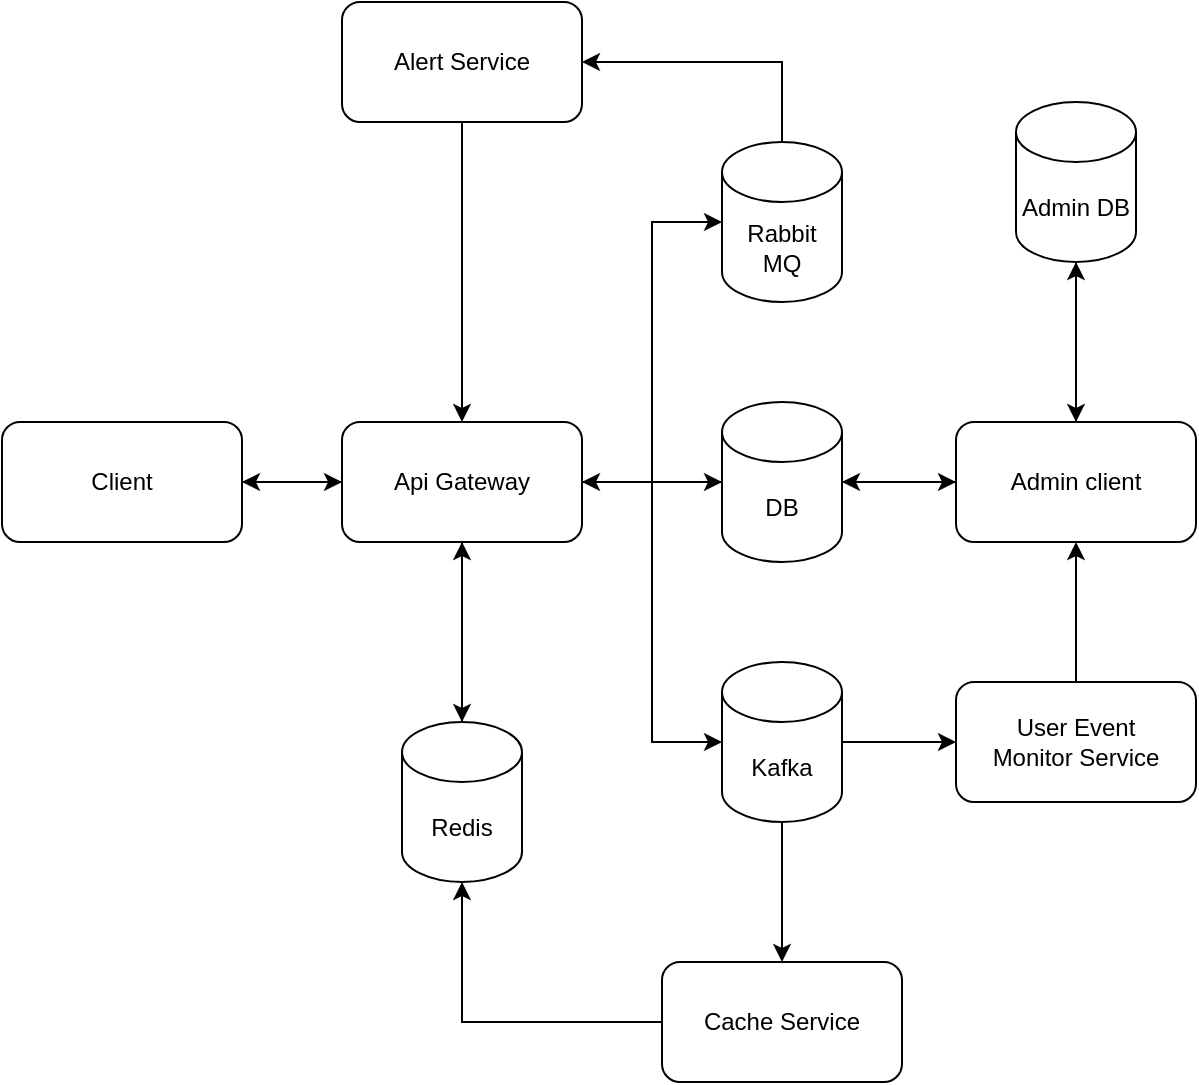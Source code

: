 <mxfile version="24.7.7">
  <diagram name="페이지-1" id="CHRf9KIFldmfQ6KkUF35">
    <mxGraphModel dx="1173" dy="770" grid="1" gridSize="10" guides="1" tooltips="1" connect="1" arrows="1" fold="1" page="1" pageScale="1" pageWidth="827" pageHeight="1169" math="0" shadow="0">
      <root>
        <mxCell id="0" />
        <mxCell id="1" parent="0" />
        <mxCell id="qqJ8E_7XKEZBkvZXlv93-3" style="edgeStyle=orthogonalEdgeStyle;rounded=0;orthogonalLoop=1;jettySize=auto;html=1;" edge="1" parent="1" source="qqJ8E_7XKEZBkvZXlv93-1" target="qqJ8E_7XKEZBkvZXlv93-4">
          <mxGeometry relative="1" as="geometry">
            <mxPoint x="560" y="400" as="targetPoint" />
            <Array as="points">
              <mxPoint x="520" y="400" />
              <mxPoint x="520" y="400" />
            </Array>
          </mxGeometry>
        </mxCell>
        <mxCell id="qqJ8E_7XKEZBkvZXlv93-1" value="Client" style="rounded=1;whiteSpace=wrap;html=1;" vertex="1" parent="1">
          <mxGeometry x="350" y="370" width="120" height="60" as="geometry" />
        </mxCell>
        <mxCell id="qqJ8E_7XKEZBkvZXlv93-13" style="edgeStyle=orthogonalEdgeStyle;rounded=0;orthogonalLoop=1;jettySize=auto;html=1;" edge="1" parent="1" source="qqJ8E_7XKEZBkvZXlv93-4" target="qqJ8E_7XKEZBkvZXlv93-12">
          <mxGeometry relative="1" as="geometry" />
        </mxCell>
        <mxCell id="qqJ8E_7XKEZBkvZXlv93-25" style="edgeStyle=orthogonalEdgeStyle;rounded=0;orthogonalLoop=1;jettySize=auto;html=1;entryX=1;entryY=0.5;entryDx=0;entryDy=0;" edge="1" parent="1" source="qqJ8E_7XKEZBkvZXlv93-4" target="qqJ8E_7XKEZBkvZXlv93-1">
          <mxGeometry relative="1" as="geometry" />
        </mxCell>
        <mxCell id="qqJ8E_7XKEZBkvZXlv93-4" value="Api Gateway" style="rounded=1;whiteSpace=wrap;html=1;" vertex="1" parent="1">
          <mxGeometry x="520" y="370" width="120" height="60" as="geometry" />
        </mxCell>
        <mxCell id="qqJ8E_7XKEZBkvZXlv93-14" style="edgeStyle=orthogonalEdgeStyle;rounded=0;orthogonalLoop=1;jettySize=auto;html=1;" edge="1" parent="1" source="qqJ8E_7XKEZBkvZXlv93-8" target="qqJ8E_7XKEZBkvZXlv93-15">
          <mxGeometry relative="1" as="geometry">
            <mxPoint x="840" y="330" as="targetPoint" />
          </mxGeometry>
        </mxCell>
        <mxCell id="qqJ8E_7XKEZBkvZXlv93-47" style="edgeStyle=orthogonalEdgeStyle;rounded=0;orthogonalLoop=1;jettySize=auto;html=1;entryX=0.5;entryY=0;entryDx=0;entryDy=0;" edge="1" parent="1" source="qqJ8E_7XKEZBkvZXlv93-8" target="qqJ8E_7XKEZBkvZXlv93-38">
          <mxGeometry relative="1" as="geometry" />
        </mxCell>
        <mxCell id="qqJ8E_7XKEZBkvZXlv93-8" value="Kafka" style="shape=cylinder3;whiteSpace=wrap;html=1;boundedLbl=1;backgroundOutline=1;size=15;" vertex="1" parent="1">
          <mxGeometry x="710" y="490" width="60" height="80" as="geometry" />
        </mxCell>
        <mxCell id="qqJ8E_7XKEZBkvZXlv93-16" style="edgeStyle=orthogonalEdgeStyle;rounded=0;orthogonalLoop=1;jettySize=auto;html=1;" edge="1" parent="1" source="qqJ8E_7XKEZBkvZXlv93-10" target="qqJ8E_7XKEZBkvZXlv93-17">
          <mxGeometry relative="1" as="geometry">
            <mxPoint x="590" y="190" as="targetPoint" />
            <Array as="points">
              <mxPoint x="740" y="190" />
            </Array>
          </mxGeometry>
        </mxCell>
        <mxCell id="qqJ8E_7XKEZBkvZXlv93-10" value="Rabbit&lt;div&gt;MQ&lt;/div&gt;" style="shape=cylinder3;whiteSpace=wrap;html=1;boundedLbl=1;backgroundOutline=1;size=15;" vertex="1" parent="1">
          <mxGeometry x="710" y="230" width="60" height="80" as="geometry" />
        </mxCell>
        <mxCell id="qqJ8E_7XKEZBkvZXlv93-11" style="edgeStyle=orthogonalEdgeStyle;rounded=0;orthogonalLoop=1;jettySize=auto;html=1;entryX=0;entryY=0.5;entryDx=0;entryDy=0;entryPerimeter=0;" edge="1" parent="1" source="qqJ8E_7XKEZBkvZXlv93-4" target="qqJ8E_7XKEZBkvZXlv93-10">
          <mxGeometry relative="1" as="geometry" />
        </mxCell>
        <mxCell id="qqJ8E_7XKEZBkvZXlv93-24" style="edgeStyle=orthogonalEdgeStyle;rounded=0;orthogonalLoop=1;jettySize=auto;html=1;entryX=1;entryY=0.5;entryDx=0;entryDy=0;" edge="1" parent="1" source="qqJ8E_7XKEZBkvZXlv93-12" target="qqJ8E_7XKEZBkvZXlv93-4">
          <mxGeometry relative="1" as="geometry" />
        </mxCell>
        <mxCell id="qqJ8E_7XKEZBkvZXlv93-30" style="edgeStyle=orthogonalEdgeStyle;rounded=0;orthogonalLoop=1;jettySize=auto;html=1;entryX=0;entryY=0.5;entryDx=0;entryDy=0;" edge="1" parent="1" source="qqJ8E_7XKEZBkvZXlv93-12" target="qqJ8E_7XKEZBkvZXlv93-20">
          <mxGeometry relative="1" as="geometry" />
        </mxCell>
        <mxCell id="qqJ8E_7XKEZBkvZXlv93-12" value="DB" style="shape=cylinder3;whiteSpace=wrap;html=1;boundedLbl=1;backgroundOutline=1;size=15;" vertex="1" parent="1">
          <mxGeometry x="710" y="360" width="60" height="80" as="geometry" />
        </mxCell>
        <mxCell id="qqJ8E_7XKEZBkvZXlv93-19" style="edgeStyle=orthogonalEdgeStyle;rounded=0;orthogonalLoop=1;jettySize=auto;html=1;" edge="1" parent="1" source="qqJ8E_7XKEZBkvZXlv93-15" target="qqJ8E_7XKEZBkvZXlv93-20">
          <mxGeometry relative="1" as="geometry">
            <mxPoint x="1010" y="330" as="targetPoint" />
          </mxGeometry>
        </mxCell>
        <mxCell id="qqJ8E_7XKEZBkvZXlv93-15" value="User Event&lt;br&gt;Monitor Service" style="rounded=1;whiteSpace=wrap;html=1;" vertex="1" parent="1">
          <mxGeometry x="827" y="500" width="120" height="60" as="geometry" />
        </mxCell>
        <mxCell id="qqJ8E_7XKEZBkvZXlv93-22" style="edgeStyle=orthogonalEdgeStyle;rounded=0;orthogonalLoop=1;jettySize=auto;html=1;entryX=0.5;entryY=0;entryDx=0;entryDy=0;" edge="1" parent="1" source="qqJ8E_7XKEZBkvZXlv93-17" target="qqJ8E_7XKEZBkvZXlv93-4">
          <mxGeometry relative="1" as="geometry" />
        </mxCell>
        <mxCell id="qqJ8E_7XKEZBkvZXlv93-17" value="Alert Service" style="rounded=1;whiteSpace=wrap;html=1;" vertex="1" parent="1">
          <mxGeometry x="520" y="160" width="120" height="60" as="geometry" />
        </mxCell>
        <mxCell id="qqJ8E_7XKEZBkvZXlv93-27" style="edgeStyle=orthogonalEdgeStyle;rounded=0;orthogonalLoop=1;jettySize=auto;html=1;" edge="1" parent="1" source="qqJ8E_7XKEZBkvZXlv93-20" target="qqJ8E_7XKEZBkvZXlv93-28">
          <mxGeometry relative="1" as="geometry">
            <mxPoint x="1030" y="220" as="targetPoint" />
          </mxGeometry>
        </mxCell>
        <mxCell id="qqJ8E_7XKEZBkvZXlv93-31" style="edgeStyle=orthogonalEdgeStyle;rounded=0;orthogonalLoop=1;jettySize=auto;html=1;" edge="1" parent="1" source="qqJ8E_7XKEZBkvZXlv93-20">
          <mxGeometry relative="1" as="geometry">
            <mxPoint x="770" y="400" as="targetPoint" />
          </mxGeometry>
        </mxCell>
        <mxCell id="qqJ8E_7XKEZBkvZXlv93-20" value="Admin client" style="rounded=1;whiteSpace=wrap;html=1;" vertex="1" parent="1">
          <mxGeometry x="827" y="370" width="120" height="60" as="geometry" />
        </mxCell>
        <mxCell id="qqJ8E_7XKEZBkvZXlv93-29" style="edgeStyle=orthogonalEdgeStyle;rounded=0;orthogonalLoop=1;jettySize=auto;html=1;entryX=0.5;entryY=0;entryDx=0;entryDy=0;" edge="1" parent="1" source="qqJ8E_7XKEZBkvZXlv93-28" target="qqJ8E_7XKEZBkvZXlv93-20">
          <mxGeometry relative="1" as="geometry" />
        </mxCell>
        <mxCell id="qqJ8E_7XKEZBkvZXlv93-28" value="Admin DB" style="shape=cylinder3;whiteSpace=wrap;html=1;boundedLbl=1;backgroundOutline=1;size=15;" vertex="1" parent="1">
          <mxGeometry x="857" y="210" width="60" height="80" as="geometry" />
        </mxCell>
        <mxCell id="qqJ8E_7XKEZBkvZXlv93-34" style="edgeStyle=orthogonalEdgeStyle;rounded=0;orthogonalLoop=1;jettySize=auto;html=1;entryX=0;entryY=0.5;entryDx=0;entryDy=0;entryPerimeter=0;" edge="1" parent="1" source="qqJ8E_7XKEZBkvZXlv93-4" target="qqJ8E_7XKEZBkvZXlv93-8">
          <mxGeometry relative="1" as="geometry" />
        </mxCell>
        <mxCell id="qqJ8E_7XKEZBkvZXlv93-42" style="edgeStyle=orthogonalEdgeStyle;rounded=0;orthogonalLoop=1;jettySize=auto;html=1;entryX=0.5;entryY=1;entryDx=0;entryDy=0;" edge="1" parent="1" source="qqJ8E_7XKEZBkvZXlv93-35" target="qqJ8E_7XKEZBkvZXlv93-4">
          <mxGeometry relative="1" as="geometry" />
        </mxCell>
        <mxCell id="qqJ8E_7XKEZBkvZXlv93-35" value="Redis" style="shape=cylinder3;whiteSpace=wrap;html=1;boundedLbl=1;backgroundOutline=1;size=15;" vertex="1" parent="1">
          <mxGeometry x="550" y="520" width="60" height="80" as="geometry" />
        </mxCell>
        <mxCell id="qqJ8E_7XKEZBkvZXlv93-38" value="Cache Service" style="rounded=1;whiteSpace=wrap;html=1;" vertex="1" parent="1">
          <mxGeometry x="680" y="640" width="120" height="60" as="geometry" />
        </mxCell>
        <mxCell id="qqJ8E_7XKEZBkvZXlv93-44" style="edgeStyle=orthogonalEdgeStyle;rounded=0;orthogonalLoop=1;jettySize=auto;html=1;entryX=0.5;entryY=1;entryDx=0;entryDy=0;entryPerimeter=0;" edge="1" parent="1" source="qqJ8E_7XKEZBkvZXlv93-38" target="qqJ8E_7XKEZBkvZXlv93-35">
          <mxGeometry relative="1" as="geometry" />
        </mxCell>
        <mxCell id="qqJ8E_7XKEZBkvZXlv93-46" style="edgeStyle=orthogonalEdgeStyle;rounded=0;orthogonalLoop=1;jettySize=auto;html=1;entryX=0.5;entryY=0;entryDx=0;entryDy=0;entryPerimeter=0;" edge="1" parent="1" source="qqJ8E_7XKEZBkvZXlv93-4" target="qqJ8E_7XKEZBkvZXlv93-35">
          <mxGeometry relative="1" as="geometry" />
        </mxCell>
      </root>
    </mxGraphModel>
  </diagram>
</mxfile>

